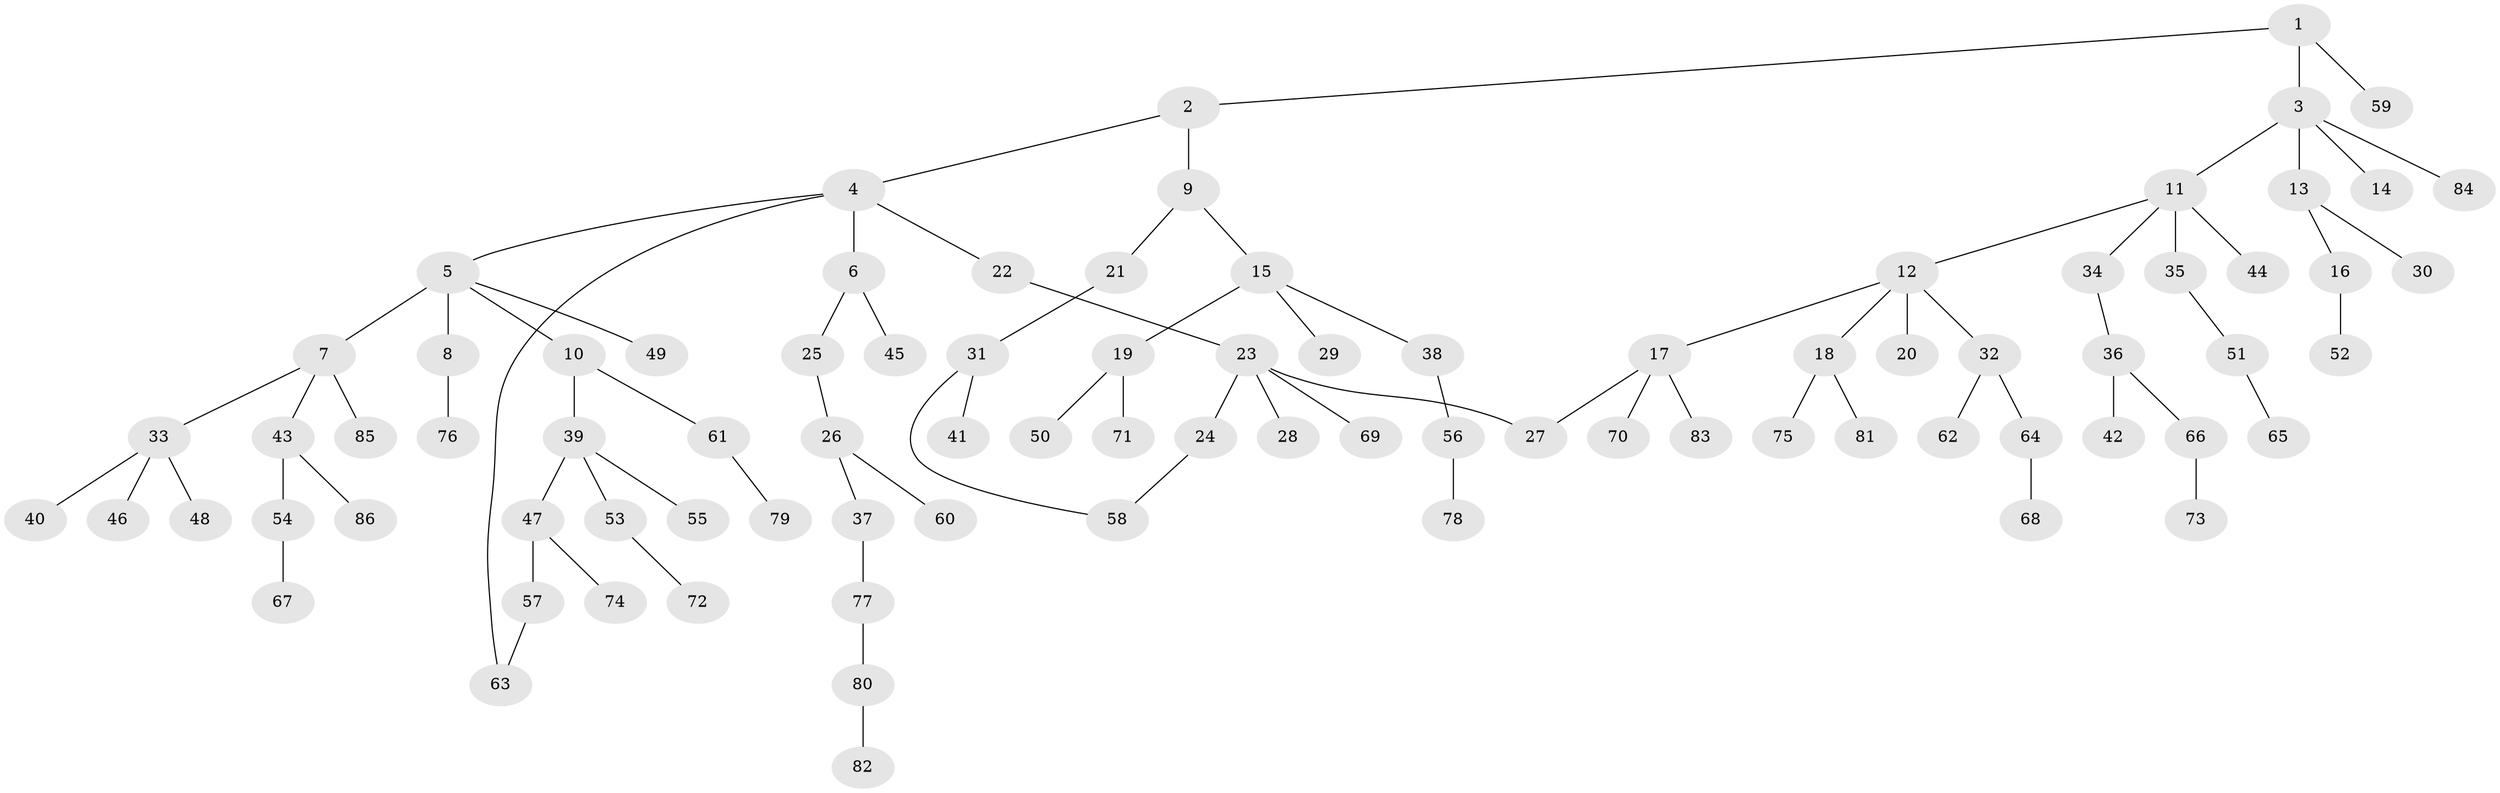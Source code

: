 // Generated by graph-tools (version 1.1) at 2025/42/03/09/25 04:42:02]
// undirected, 86 vertices, 88 edges
graph export_dot {
graph [start="1"]
  node [color=gray90,style=filled];
  1;
  2;
  3;
  4;
  5;
  6;
  7;
  8;
  9;
  10;
  11;
  12;
  13;
  14;
  15;
  16;
  17;
  18;
  19;
  20;
  21;
  22;
  23;
  24;
  25;
  26;
  27;
  28;
  29;
  30;
  31;
  32;
  33;
  34;
  35;
  36;
  37;
  38;
  39;
  40;
  41;
  42;
  43;
  44;
  45;
  46;
  47;
  48;
  49;
  50;
  51;
  52;
  53;
  54;
  55;
  56;
  57;
  58;
  59;
  60;
  61;
  62;
  63;
  64;
  65;
  66;
  67;
  68;
  69;
  70;
  71;
  72;
  73;
  74;
  75;
  76;
  77;
  78;
  79;
  80;
  81;
  82;
  83;
  84;
  85;
  86;
  1 -- 2;
  1 -- 3;
  1 -- 59;
  2 -- 4;
  2 -- 9;
  3 -- 11;
  3 -- 13;
  3 -- 14;
  3 -- 84;
  4 -- 5;
  4 -- 6;
  4 -- 22;
  4 -- 63;
  5 -- 7;
  5 -- 8;
  5 -- 10;
  5 -- 49;
  6 -- 25;
  6 -- 45;
  7 -- 33;
  7 -- 43;
  7 -- 85;
  8 -- 76;
  9 -- 15;
  9 -- 21;
  10 -- 39;
  10 -- 61;
  11 -- 12;
  11 -- 34;
  11 -- 35;
  11 -- 44;
  12 -- 17;
  12 -- 18;
  12 -- 20;
  12 -- 32;
  13 -- 16;
  13 -- 30;
  15 -- 19;
  15 -- 29;
  15 -- 38;
  16 -- 52;
  17 -- 27;
  17 -- 70;
  17 -- 83;
  18 -- 75;
  18 -- 81;
  19 -- 50;
  19 -- 71;
  21 -- 31;
  22 -- 23;
  23 -- 24;
  23 -- 28;
  23 -- 69;
  23 -- 27;
  24 -- 58;
  25 -- 26;
  26 -- 37;
  26 -- 60;
  31 -- 41;
  31 -- 58;
  32 -- 62;
  32 -- 64;
  33 -- 40;
  33 -- 46;
  33 -- 48;
  34 -- 36;
  35 -- 51;
  36 -- 42;
  36 -- 66;
  37 -- 77;
  38 -- 56;
  39 -- 47;
  39 -- 53;
  39 -- 55;
  43 -- 54;
  43 -- 86;
  47 -- 57;
  47 -- 74;
  51 -- 65;
  53 -- 72;
  54 -- 67;
  56 -- 78;
  57 -- 63;
  61 -- 79;
  64 -- 68;
  66 -- 73;
  77 -- 80;
  80 -- 82;
}
